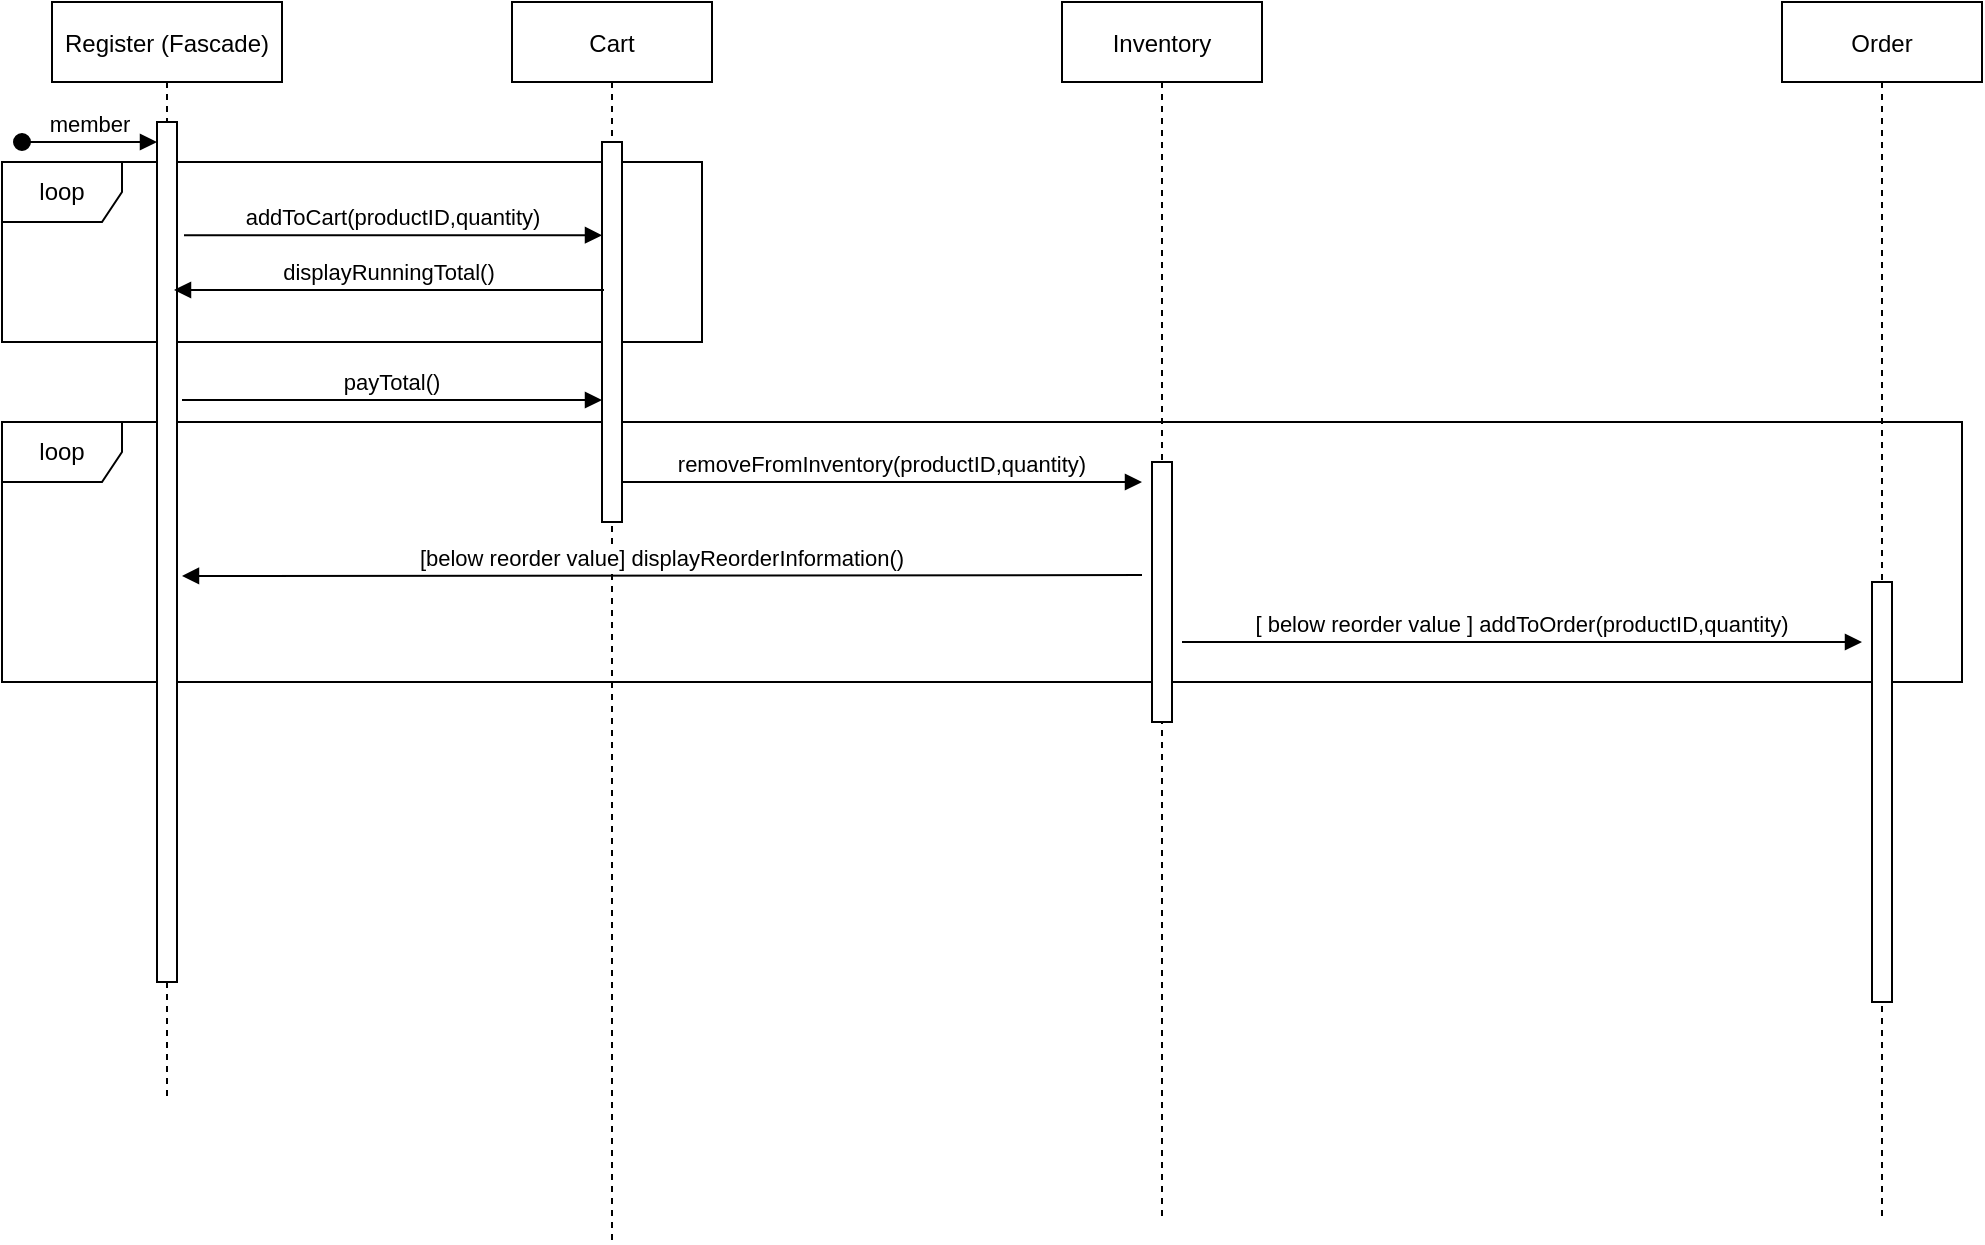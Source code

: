<mxfile version="14.4.3" type="device"><diagram id="kgpKYQtTHZ0yAKxKKP6v" name="Page-1"><mxGraphModel dx="1240" dy="755" grid="1" gridSize="10" guides="1" tooltips="1" connect="1" arrows="1" fold="1" page="1" pageScale="1" pageWidth="1400" pageHeight="850" math="0" shadow="0"><root><mxCell id="0"/><mxCell id="1" parent="0"/><mxCell id="Z1hfsRR5hd3hzKGp2w_r-11" value="loop" style="shape=umlFrame;whiteSpace=wrap;html=1;" vertex="1" parent="1"><mxGeometry x="10" y="220" width="980" height="130" as="geometry"/></mxCell><mxCell id="Z1hfsRR5hd3hzKGp2w_r-1" value="loop" style="shape=umlFrame;whiteSpace=wrap;html=1;" vertex="1" parent="1"><mxGeometry x="10" y="90" width="350" height="90" as="geometry"/></mxCell><mxCell id="3nuBFxr9cyL0pnOWT2aG-1" value="Register (Fascade)" style="shape=umlLifeline;perimeter=lifelinePerimeter;container=1;collapsible=0;recursiveResize=0;rounded=0;shadow=0;strokeWidth=1;" parent="1" vertex="1"><mxGeometry x="35" y="10" width="115" height="550" as="geometry"/></mxCell><mxCell id="3nuBFxr9cyL0pnOWT2aG-2" value="" style="points=[];perimeter=orthogonalPerimeter;rounded=0;shadow=0;strokeWidth=1;" parent="3nuBFxr9cyL0pnOWT2aG-1" vertex="1"><mxGeometry x="52.5" y="60" width="10" height="430" as="geometry"/></mxCell><mxCell id="3nuBFxr9cyL0pnOWT2aG-3" value="member" style="verticalAlign=bottom;startArrow=oval;endArrow=block;startSize=8;shadow=0;strokeWidth=1;" parent="3nuBFxr9cyL0pnOWT2aG-1" target="3nuBFxr9cyL0pnOWT2aG-2" edge="1"><mxGeometry relative="1" as="geometry"><mxPoint x="-15" y="70" as="sourcePoint"/></mxGeometry></mxCell><mxCell id="3nuBFxr9cyL0pnOWT2aG-5" value="Cart" style="shape=umlLifeline;perimeter=lifelinePerimeter;container=1;collapsible=0;recursiveResize=0;rounded=0;shadow=0;strokeWidth=1;" parent="1" vertex="1"><mxGeometry x="265" y="10" width="100" height="620" as="geometry"/></mxCell><mxCell id="3nuBFxr9cyL0pnOWT2aG-6" value="" style="points=[];perimeter=orthogonalPerimeter;rounded=0;shadow=0;strokeWidth=1;" parent="3nuBFxr9cyL0pnOWT2aG-5" vertex="1"><mxGeometry x="45" y="70" width="10" height="190" as="geometry"/></mxCell><mxCell id="3nuBFxr9cyL0pnOWT2aG-8" value="addToCart(productID,quantity)" style="verticalAlign=bottom;endArrow=block;shadow=0;strokeWidth=1;exitX=1.35;exitY=0.211;exitDx=0;exitDy=0;exitPerimeter=0;" parent="1" edge="1"><mxGeometry relative="1" as="geometry"><mxPoint x="101" y="126.62" as="sourcePoint"/><mxPoint x="310" y="126.62" as="targetPoint"/></mxGeometry></mxCell><mxCell id="3nuBFxr9cyL0pnOWT2aG-9" value="displayRunningTotal()" style="verticalAlign=bottom;endArrow=block;entryX=1;entryY=0;shadow=0;strokeWidth=1;" parent="1" edge="1"><mxGeometry relative="1" as="geometry"><mxPoint x="311" y="154" as="sourcePoint"/><mxPoint x="96" y="154" as="targetPoint"/></mxGeometry></mxCell><mxCell id="Z1hfsRR5hd3hzKGp2w_r-3" value="payTotal()" style="verticalAlign=bottom;endArrow=block;shadow=0;strokeWidth=1;entryX=0.1;entryY=0.188;entryDx=0;entryDy=0;entryPerimeter=0;exitX=1.35;exitY=0.211;exitDx=0;exitDy=0;exitPerimeter=0;" edge="1" parent="1"><mxGeometry relative="1" as="geometry"><mxPoint x="100" y="209.01" as="sourcePoint"/><mxPoint x="310" y="209.0" as="targetPoint"/></mxGeometry></mxCell><mxCell id="Z1hfsRR5hd3hzKGp2w_r-4" value="Inventory" style="shape=umlLifeline;perimeter=lifelinePerimeter;container=1;collapsible=0;recursiveResize=0;rounded=0;shadow=0;strokeWidth=1;" vertex="1" parent="1"><mxGeometry x="540" y="10" width="100" height="610" as="geometry"/></mxCell><mxCell id="Z1hfsRR5hd3hzKGp2w_r-5" value="" style="points=[];perimeter=orthogonalPerimeter;rounded=0;shadow=0;strokeWidth=1;" vertex="1" parent="Z1hfsRR5hd3hzKGp2w_r-4"><mxGeometry x="45" y="230" width="10" height="130" as="geometry"/></mxCell><mxCell id="Z1hfsRR5hd3hzKGp2w_r-6" value="removeFromInventory(productID,quantity)" style="verticalAlign=bottom;endArrow=block;shadow=0;strokeWidth=1;exitX=1.35;exitY=0.211;exitDx=0;exitDy=0;exitPerimeter=0;" edge="1" parent="1"><mxGeometry relative="1" as="geometry"><mxPoint x="320" y="250" as="sourcePoint"/><mxPoint x="580" y="250" as="targetPoint"/><mxPoint as="offset"/></mxGeometry></mxCell><mxCell id="Z1hfsRR5hd3hzKGp2w_r-7" value="[below reorder value] displayReorderInformation()" style="verticalAlign=bottom;endArrow=block;shadow=0;strokeWidth=1;" edge="1" parent="1"><mxGeometry relative="1" as="geometry"><mxPoint x="580" y="296.5" as="sourcePoint"/><mxPoint x="100" y="297" as="targetPoint"/></mxGeometry></mxCell><mxCell id="Z1hfsRR5hd3hzKGp2w_r-8" value="Order" style="shape=umlLifeline;perimeter=lifelinePerimeter;container=1;collapsible=0;recursiveResize=0;rounded=0;shadow=0;strokeWidth=1;" vertex="1" parent="1"><mxGeometry x="900" y="10" width="100" height="610" as="geometry"/></mxCell><mxCell id="Z1hfsRR5hd3hzKGp2w_r-9" value="" style="points=[];perimeter=orthogonalPerimeter;rounded=0;shadow=0;strokeWidth=1;" vertex="1" parent="Z1hfsRR5hd3hzKGp2w_r-8"><mxGeometry x="45" y="290" width="10" height="210" as="geometry"/></mxCell><mxCell id="Z1hfsRR5hd3hzKGp2w_r-10" value="[ below reorder value ] addToOrder(productID,quantity)" style="verticalAlign=bottom;endArrow=block;shadow=0;strokeWidth=1;exitX=1.35;exitY=0.211;exitDx=0;exitDy=0;exitPerimeter=0;" edge="1" parent="1"><mxGeometry relative="1" as="geometry"><mxPoint x="600" y="330" as="sourcePoint"/><mxPoint x="940" y="330" as="targetPoint"/><mxPoint as="offset"/></mxGeometry></mxCell></root></mxGraphModel></diagram></mxfile>